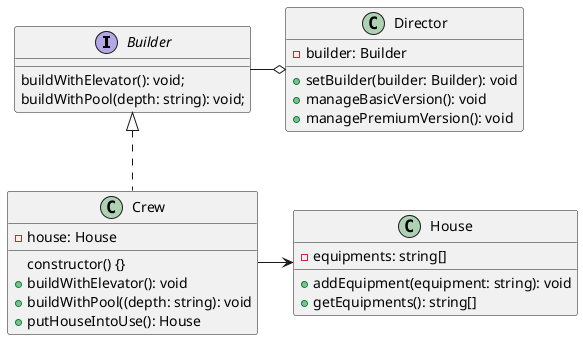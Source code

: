 @startuml

interface Builder {
  buildWithElevator(): void;
  buildWithPool(depth: string): void;
}

class Director {
  - builder: Builder
  + setBuilder(builder: Builder): void
  + manageBasicVersion(): void
  + managePremiumVersion(): void
}

class Crew {
  - house: House
    constructor() {}
  + buildWithElevator(): void
  + buildWithPool((depth: string): void
  + putHouseIntoUse(): House
}

class House {
  - equipments: string[]
  + addEquipment(equipment: string): void
  + getEquipments(): string[]
}

Builder -o Director
Builder <|.. Crew
Crew -> House

@enduml

' Association means "has / invoking its function"
' Aggregation means can exist independently
' Composition means cannot exist independently
' Director class is optional
